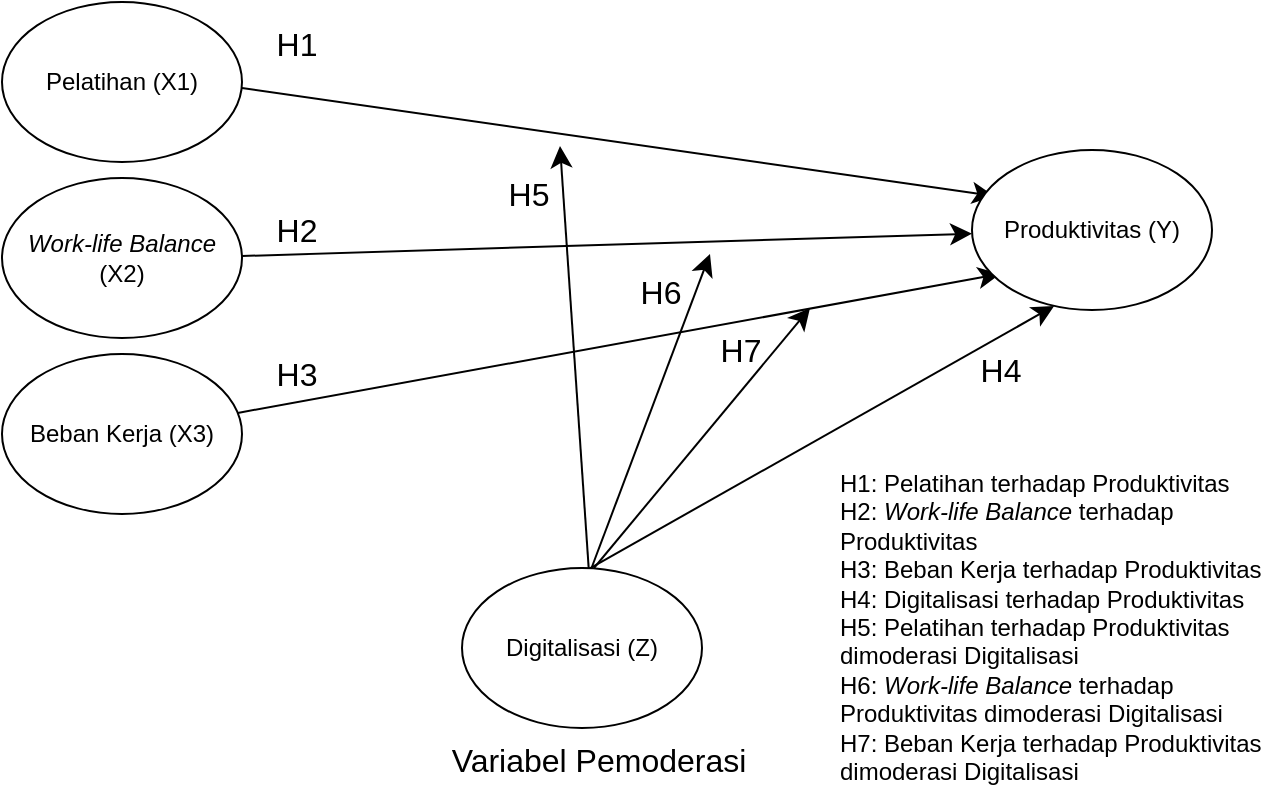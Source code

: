 <mxfile version="28.1.0">
  <diagram name="Page-1" id="7Iz6zAXDvCPQBZca-U5n">
    <mxGraphModel dx="1204" dy="906" grid="0" gridSize="10" guides="1" tooltips="1" connect="1" arrows="1" fold="1" page="0" pageScale="1" pageWidth="850" pageHeight="1100" math="0" shadow="0">
      <root>
        <mxCell id="0" />
        <mxCell id="1" parent="0" />
        <mxCell id="84_bWdgrRChN5E1CUdbr-6" value="Variabel Pemoderasi" style="text;html=1;align=center;verticalAlign=middle;resizable=0;points=[];autosize=1;strokeColor=none;fillColor=none;fontSize=16;" parent="1" vertex="1">
          <mxGeometry x="120" y="293" width="165" height="31" as="geometry" />
        </mxCell>
        <mxCell id="84_bWdgrRChN5E1CUdbr-7" value="" style="endArrow=classic;html=1;rounded=0;fontSize=12;startSize=8;endSize=8;curved=1;entryX=0.117;entryY=0.775;entryDx=0;entryDy=0;entryPerimeter=0;" parent="1" source="ePm5CTQO-xM1KMZKioyG-3" target="ePm5CTQO-xM1KMZKioyG-5" edge="1">
          <mxGeometry width="50" height="50" relative="1" as="geometry">
            <mxPoint x="25" y="135" as="sourcePoint" />
            <mxPoint x="389" y="67" as="targetPoint" />
          </mxGeometry>
        </mxCell>
        <mxCell id="84_bWdgrRChN5E1CUdbr-8" value="" style="endArrow=classic;html=1;rounded=0;fontSize=12;startSize=8;endSize=8;curved=1;exitX=1;exitY=0.5;exitDx=0;exitDy=0;" parent="1" target="ePm5CTQO-xM1KMZKioyG-5" edge="1">
          <mxGeometry width="50" height="50" relative="1" as="geometry">
            <mxPoint x="25" y="57" as="sourcePoint" />
            <mxPoint x="389" y="52.708" as="targetPoint" />
          </mxGeometry>
        </mxCell>
        <mxCell id="84_bWdgrRChN5E1CUdbr-9" value="" style="endArrow=classic;html=1;rounded=0;fontSize=12;startSize=8;endSize=8;curved=1;exitX=1;exitY=0.5;exitDx=0;exitDy=0;entryX=0.092;entryY=0.288;entryDx=0;entryDy=0;entryPerimeter=0;" parent="1" target="ePm5CTQO-xM1KMZKioyG-5" edge="1">
          <mxGeometry width="50" height="50" relative="1" as="geometry">
            <mxPoint x="25" y="-27" as="sourcePoint" />
            <mxPoint x="389" y="37" as="targetPoint" />
          </mxGeometry>
        </mxCell>
        <mxCell id="84_bWdgrRChN5E1CUdbr-10" value="" style="endArrow=classic;html=1;rounded=0;fontSize=12;startSize=8;endSize=8;curved=1;entryX=0.342;entryY=0.975;entryDx=0;entryDy=0;exitX=0.47;exitY=0.017;exitDx=0;exitDy=0;exitPerimeter=0;entryPerimeter=0;" parent="1" target="ePm5CTQO-xM1KMZKioyG-5" edge="1">
          <mxGeometry width="50" height="50" relative="1" as="geometry">
            <mxPoint x="197.4" y="214.02" as="sourcePoint" />
            <mxPoint x="419" y="82" as="targetPoint" />
          </mxGeometry>
        </mxCell>
        <mxCell id="84_bWdgrRChN5E1CUdbr-11" value="" style="endArrow=classic;html=1;rounded=0;fontSize=12;startSize=8;endSize=8;curved=1;exitX=0.5;exitY=0;exitDx=0;exitDy=0;" parent="1" edge="1">
          <mxGeometry width="50" height="50" relative="1" as="geometry">
            <mxPoint x="201" y="213" as="sourcePoint" />
            <mxPoint x="309" y="83" as="targetPoint" />
          </mxGeometry>
        </mxCell>
        <mxCell id="84_bWdgrRChN5E1CUdbr-12" value="" style="endArrow=classic;html=1;rounded=0;fontSize=12;startSize=8;endSize=8;curved=1;entryX=0;entryY=0.75;entryDx=0;entryDy=0;" parent="1" edge="1">
          <mxGeometry width="50" height="50" relative="1" as="geometry">
            <mxPoint x="199" y="215" as="sourcePoint" />
            <mxPoint x="259" y="56" as="targetPoint" />
          </mxGeometry>
        </mxCell>
        <mxCell id="84_bWdgrRChN5E1CUdbr-13" value="" style="endArrow=classic;html=1;rounded=0;fontSize=12;startSize=8;endSize=8;curved=1;entryX=0;entryY=0.75;entryDx=0;entryDy=0;exitX=0.48;exitY=0.064;exitDx=0;exitDy=0;exitPerimeter=0;" parent="1" edge="1">
          <mxGeometry width="50" height="50" relative="1" as="geometry">
            <mxPoint x="198.6" y="216.84" as="sourcePoint" />
            <mxPoint x="184" y="2" as="targetPoint" />
          </mxGeometry>
        </mxCell>
        <mxCell id="84_bWdgrRChN5E1CUdbr-14" value="H1" style="text;html=1;align=center;verticalAlign=middle;resizable=0;points=[];autosize=1;strokeColor=none;fillColor=none;fontSize=16;" parent="1" vertex="1">
          <mxGeometry x="32.5" y="-65" width="38" height="31" as="geometry" />
        </mxCell>
        <mxCell id="84_bWdgrRChN5E1CUdbr-15" value="H2" style="text;html=1;align=center;verticalAlign=middle;resizable=0;points=[];autosize=1;strokeColor=none;fillColor=none;fontSize=16;" parent="1" vertex="1">
          <mxGeometry x="32.5" y="28.5" width="38" height="31" as="geometry" />
        </mxCell>
        <mxCell id="84_bWdgrRChN5E1CUdbr-16" value="H3" style="text;html=1;align=center;verticalAlign=middle;resizable=0;points=[];autosize=1;strokeColor=none;fillColor=none;fontSize=16;" parent="1" vertex="1">
          <mxGeometry x="32.5" y="100" width="38" height="31" as="geometry" />
        </mxCell>
        <mxCell id="84_bWdgrRChN5E1CUdbr-17" value="H4" style="text;html=1;align=center;verticalAlign=middle;resizable=0;points=[];autosize=1;strokeColor=none;fillColor=none;fontSize=16;" parent="1" vertex="1">
          <mxGeometry x="385" y="98" width="38" height="31" as="geometry" />
        </mxCell>
        <mxCell id="84_bWdgrRChN5E1CUdbr-18" value="H5" style="text;html=1;align=center;verticalAlign=middle;resizable=0;points=[];autosize=1;strokeColor=none;fillColor=none;fontSize=16;" parent="1" vertex="1">
          <mxGeometry x="149" y="10" width="38" height="31" as="geometry" />
        </mxCell>
        <mxCell id="84_bWdgrRChN5E1CUdbr-19" value="H6" style="text;html=1;align=center;verticalAlign=middle;resizable=0;points=[];autosize=1;strokeColor=none;fillColor=none;fontSize=16;" parent="1" vertex="1">
          <mxGeometry x="215" y="59.5" width="38" height="31" as="geometry" />
        </mxCell>
        <mxCell id="84_bWdgrRChN5E1CUdbr-20" value="H7" style="text;html=1;align=center;verticalAlign=middle;resizable=0;points=[];autosize=1;strokeColor=none;fillColor=none;fontSize=16;" parent="1" vertex="1">
          <mxGeometry x="255" y="88.5" width="38" height="31" as="geometry" />
        </mxCell>
        <mxCell id="ePm5CTQO-xM1KMZKioyG-1" value="Pelatihan (X1)" style="ellipse;whiteSpace=wrap;html=1;" vertex="1" parent="1">
          <mxGeometry x="-95" y="-70" width="120" height="80" as="geometry" />
        </mxCell>
        <mxCell id="ePm5CTQO-xM1KMZKioyG-2" value="&lt;i&gt;Work-life Balance &lt;/i&gt;(X2)" style="ellipse;whiteSpace=wrap;html=1;" vertex="1" parent="1">
          <mxGeometry x="-95" y="18" width="120" height="80" as="geometry" />
        </mxCell>
        <mxCell id="ePm5CTQO-xM1KMZKioyG-3" value="&lt;div&gt;Beban Kerja (X3)&lt;/div&gt;" style="ellipse;whiteSpace=wrap;html=1;" vertex="1" parent="1">
          <mxGeometry x="-95" y="106" width="120" height="80" as="geometry" />
        </mxCell>
        <mxCell id="ePm5CTQO-xM1KMZKioyG-4" value="Digitalisasi (Z)" style="ellipse;whiteSpace=wrap;html=1;" vertex="1" parent="1">
          <mxGeometry x="135" y="213" width="120" height="80" as="geometry" />
        </mxCell>
        <mxCell id="ePm5CTQO-xM1KMZKioyG-5" value="Produktivitas (Y)" style="ellipse;whiteSpace=wrap;html=1;" vertex="1" parent="1">
          <mxGeometry x="390" y="4" width="120" height="80" as="geometry" />
        </mxCell>
        <mxCell id="ePm5CTQO-xM1KMZKioyG-6" value="&lt;div&gt;H1: Pelatihan terhadap Produktivitas&lt;/div&gt;&lt;div&gt;H2: &lt;i&gt;Work-life Balance&lt;/i&gt; terhadap Produktivitas&lt;/div&gt;&lt;div&gt;H3: Beban Kerja terhadap Produktivitas&lt;/div&gt;&lt;div&gt;H4: Digitalisasi terhadap Produktivitas&lt;/div&gt;&lt;div&gt;H5: Pelatihan terhadap Produktivitas dimoderasi Digitalisasi&lt;/div&gt;&lt;div&gt;H6: &lt;i&gt;Work-life Balance&lt;/i&gt; terhadap Produktivitas dimoderasi Digitalisasi&lt;/div&gt;&lt;div&gt;H7: Beban Kerja terhadap Produktivitas dimoderasi Digitalisasi&lt;/div&gt;" style="text;whiteSpace=wrap;html=1;" vertex="1" parent="1">
          <mxGeometry x="322" y="157" width="223" height="171" as="geometry" />
        </mxCell>
      </root>
    </mxGraphModel>
  </diagram>
</mxfile>
